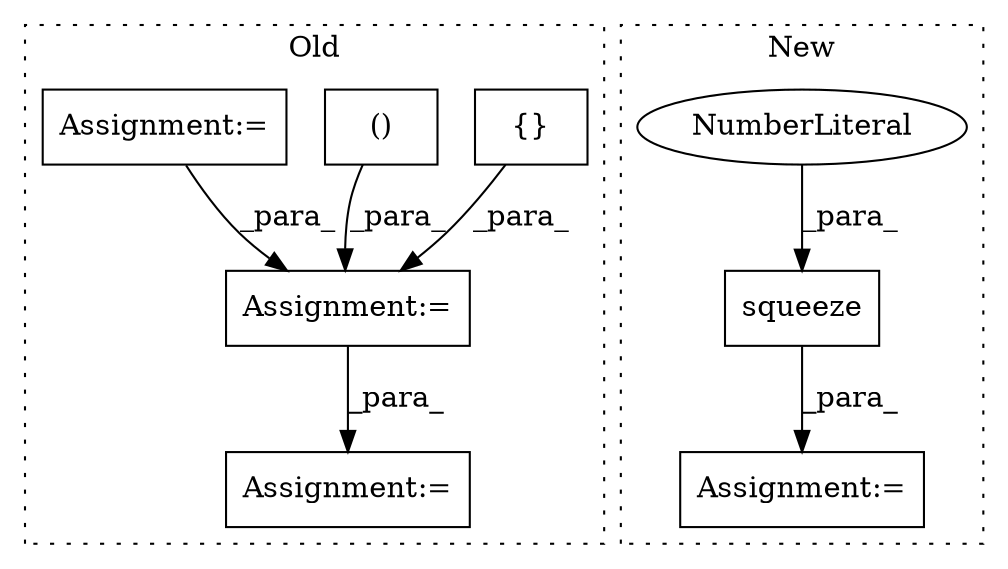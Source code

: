 digraph G {
subgraph cluster0 {
1 [label="{}" a="4" s="1796,1806" l="1,1" shape="box"];
3 [label="Assignment:=" a="7" s="1873" l="1" shape="box"];
6 [label="Assignment:=" a="7" s="1762" l="1" shape="box"];
7 [label="()" a="106" s="1579" l="15" shape="box"];
8 [label="Assignment:=" a="7" s="1606" l="1" shape="box"];
label = "Old";
style="dotted";
}
subgraph cluster1 {
2 [label="squeeze" a="32" s="2444,2473" l="8,1" shape="box"];
4 [label="Assignment:=" a="7" s="2437" l="1" shape="box"];
5 [label="NumberLiteral" a="34" s="2472" l="1" shape="ellipse"];
label = "New";
style="dotted";
}
1 -> 6 [label="_para_"];
2 -> 4 [label="_para_"];
5 -> 2 [label="_para_"];
6 -> 3 [label="_para_"];
7 -> 6 [label="_para_"];
8 -> 6 [label="_para_"];
}